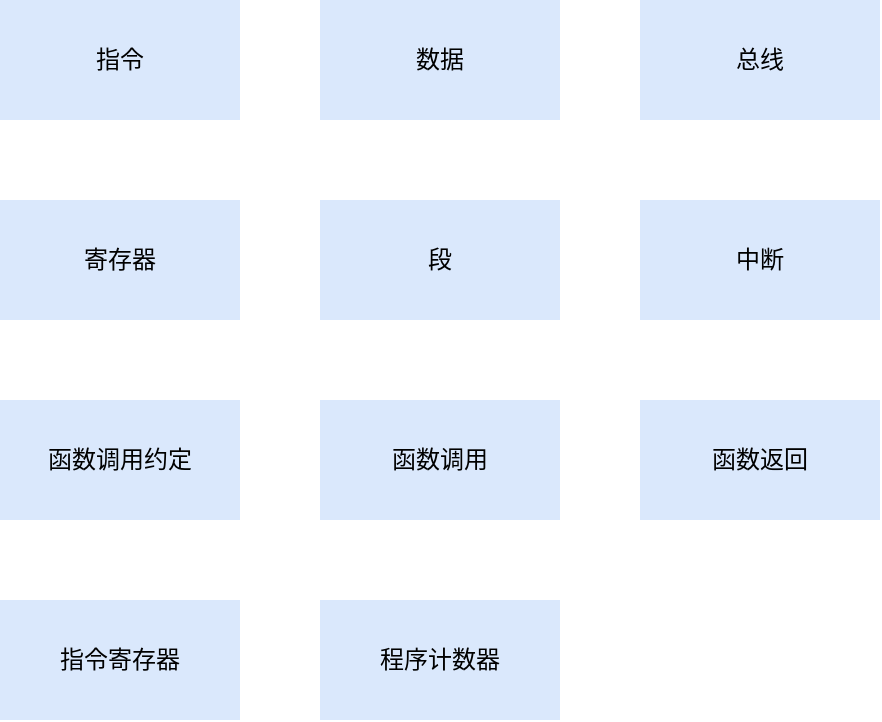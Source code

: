 <mxfile version="20.5.3" type="github">
  <diagram id="HJTPJpAjzANawymtMCd_" name="Page-1">
    <mxGraphModel dx="1298" dy="734" grid="1" gridSize="10" guides="1" tooltips="1" connect="1" arrows="1" fold="1" page="1" pageScale="1" pageWidth="850" pageHeight="1100" math="0" shadow="0">
      <root>
        <mxCell id="0" />
        <mxCell id="1" parent="0" />
        <mxCell id="qwIwoAxa6R021Wex6VNc-1" value="指令" style="rounded=0;whiteSpace=wrap;html=1;fillColor=#dae8fc;strokeColor=none;" vertex="1" parent="1">
          <mxGeometry x="120" y="160" width="120" height="60" as="geometry" />
        </mxCell>
        <mxCell id="qwIwoAxa6R021Wex6VNc-2" value="数据" style="rounded=0;whiteSpace=wrap;html=1;fillColor=#dae8fc;strokeColor=none;" vertex="1" parent="1">
          <mxGeometry x="280" y="160" width="120" height="60" as="geometry" />
        </mxCell>
        <mxCell id="qwIwoAxa6R021Wex6VNc-3" value="总线" style="rounded=0;whiteSpace=wrap;html=1;fillColor=#dae8fc;strokeColor=none;" vertex="1" parent="1">
          <mxGeometry x="440" y="160" width="120" height="60" as="geometry" />
        </mxCell>
        <mxCell id="qwIwoAxa6R021Wex6VNc-4" value="寄存器" style="rounded=0;whiteSpace=wrap;html=1;fillColor=#dae8fc;strokeColor=none;" vertex="1" parent="1">
          <mxGeometry x="120" y="260" width="120" height="60" as="geometry" />
        </mxCell>
        <mxCell id="qwIwoAxa6R021Wex6VNc-5" value="段" style="rounded=0;whiteSpace=wrap;html=1;fillColor=#dae8fc;strokeColor=none;" vertex="1" parent="1">
          <mxGeometry x="280" y="260" width="120" height="60" as="geometry" />
        </mxCell>
        <mxCell id="qwIwoAxa6R021Wex6VNc-6" value="函数调用" style="rounded=0;whiteSpace=wrap;html=1;fillColor=#dae8fc;strokeColor=none;" vertex="1" parent="1">
          <mxGeometry x="280" y="360" width="120" height="60" as="geometry" />
        </mxCell>
        <mxCell id="qwIwoAxa6R021Wex6VNc-7" value="函数返回" style="rounded=0;whiteSpace=wrap;html=1;fillColor=#dae8fc;strokeColor=none;" vertex="1" parent="1">
          <mxGeometry x="440" y="360" width="120" height="60" as="geometry" />
        </mxCell>
        <mxCell id="qwIwoAxa6R021Wex6VNc-8" value="中断" style="rounded=0;whiteSpace=wrap;html=1;fillColor=#dae8fc;strokeColor=none;" vertex="1" parent="1">
          <mxGeometry x="440" y="260" width="120" height="60" as="geometry" />
        </mxCell>
        <mxCell id="qwIwoAxa6R021Wex6VNc-9" value="函数调用约定" style="rounded=0;whiteSpace=wrap;html=1;fillColor=#dae8fc;strokeColor=none;" vertex="1" parent="1">
          <mxGeometry x="120" y="360" width="120" height="60" as="geometry" />
        </mxCell>
        <mxCell id="qwIwoAxa6R021Wex6VNc-10" value="指令寄存器" style="rounded=0;whiteSpace=wrap;html=1;fillColor=#dae8fc;strokeColor=none;" vertex="1" parent="1">
          <mxGeometry x="120" y="460" width="120" height="60" as="geometry" />
        </mxCell>
        <mxCell id="qwIwoAxa6R021Wex6VNc-11" value="程序计数器" style="rounded=0;whiteSpace=wrap;html=1;fillColor=#dae8fc;strokeColor=none;" vertex="1" parent="1">
          <mxGeometry x="280" y="460" width="120" height="60" as="geometry" />
        </mxCell>
      </root>
    </mxGraphModel>
  </diagram>
</mxfile>
